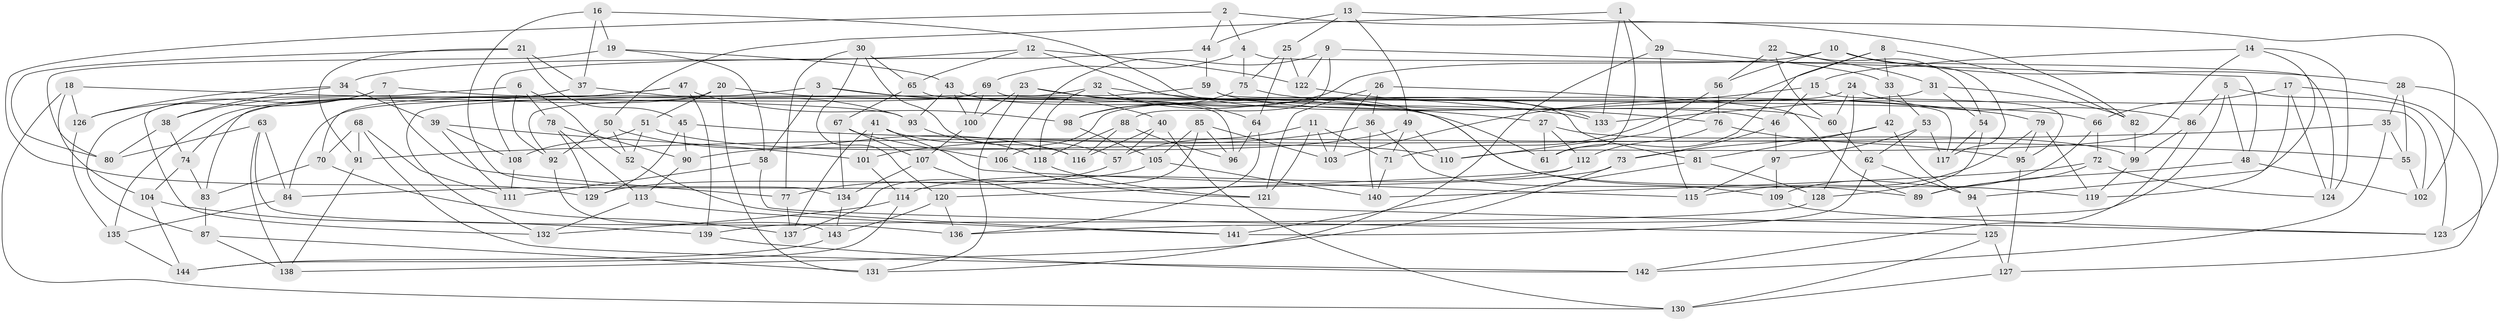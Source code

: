 // coarse degree distribution, {6: 0.6022727272727273, 4: 0.32954545454545453, 3: 0.03409090909090909, 5: 0.03409090909090909}
// Generated by graph-tools (version 1.1) at 2025/52/02/27/25 19:52:29]
// undirected, 144 vertices, 288 edges
graph export_dot {
graph [start="1"]
  node [color=gray90,style=filled];
  1;
  2;
  3;
  4;
  5;
  6;
  7;
  8;
  9;
  10;
  11;
  12;
  13;
  14;
  15;
  16;
  17;
  18;
  19;
  20;
  21;
  22;
  23;
  24;
  25;
  26;
  27;
  28;
  29;
  30;
  31;
  32;
  33;
  34;
  35;
  36;
  37;
  38;
  39;
  40;
  41;
  42;
  43;
  44;
  45;
  46;
  47;
  48;
  49;
  50;
  51;
  52;
  53;
  54;
  55;
  56;
  57;
  58;
  59;
  60;
  61;
  62;
  63;
  64;
  65;
  66;
  67;
  68;
  69;
  70;
  71;
  72;
  73;
  74;
  75;
  76;
  77;
  78;
  79;
  80;
  81;
  82;
  83;
  84;
  85;
  86;
  87;
  88;
  89;
  90;
  91;
  92;
  93;
  94;
  95;
  96;
  97;
  98;
  99;
  100;
  101;
  102;
  103;
  104;
  105;
  106;
  107;
  108;
  109;
  110;
  111;
  112;
  113;
  114;
  115;
  116;
  117;
  118;
  119;
  120;
  121;
  122;
  123;
  124;
  125;
  126;
  127;
  128;
  129;
  130;
  131;
  132;
  133;
  134;
  135;
  136;
  137;
  138;
  139;
  140;
  141;
  142;
  143;
  144;
  1 -- 50;
  1 -- 133;
  1 -- 61;
  1 -- 29;
  2 -- 4;
  2 -- 82;
  2 -- 129;
  2 -- 44;
  3 -- 133;
  3 -- 58;
  3 -- 40;
  3 -- 70;
  4 -- 75;
  4 -- 124;
  4 -- 69;
  5 -- 48;
  5 -- 123;
  5 -- 86;
  5 -- 136;
  6 -- 78;
  6 -- 92;
  6 -- 132;
  6 -- 52;
  7 -- 87;
  7 -- 66;
  7 -- 77;
  7 -- 126;
  8 -- 82;
  8 -- 61;
  8 -- 33;
  8 -- 110;
  9 -- 106;
  9 -- 122;
  9 -- 48;
  9 -- 88;
  10 -- 98;
  10 -- 56;
  10 -- 117;
  10 -- 28;
  11 -- 71;
  11 -- 57;
  11 -- 121;
  11 -- 103;
  12 -- 122;
  12 -- 34;
  12 -- 81;
  12 -- 65;
  13 -- 49;
  13 -- 102;
  13 -- 44;
  13 -- 25;
  14 -- 124;
  14 -- 15;
  14 -- 110;
  14 -- 94;
  15 -- 95;
  15 -- 46;
  15 -- 103;
  16 -- 46;
  16 -- 37;
  16 -- 19;
  16 -- 134;
  17 -- 127;
  17 -- 124;
  17 -- 66;
  17 -- 119;
  18 -- 93;
  18 -- 126;
  18 -- 104;
  18 -- 130;
  19 -- 80;
  19 -- 43;
  19 -- 58;
  20 -- 51;
  20 -- 131;
  20 -- 74;
  20 -- 61;
  21 -- 80;
  21 -- 37;
  21 -- 45;
  21 -- 91;
  22 -- 56;
  22 -- 31;
  22 -- 60;
  22 -- 54;
  23 -- 131;
  23 -- 64;
  23 -- 27;
  23 -- 100;
  24 -- 86;
  24 -- 60;
  24 -- 106;
  24 -- 128;
  25 -- 75;
  25 -- 64;
  25 -- 122;
  26 -- 36;
  26 -- 121;
  26 -- 89;
  26 -- 103;
  27 -- 61;
  27 -- 99;
  27 -- 112;
  28 -- 55;
  28 -- 35;
  28 -- 123;
  29 -- 115;
  29 -- 131;
  29 -- 33;
  30 -- 120;
  30 -- 116;
  30 -- 65;
  30 -- 77;
  31 -- 82;
  31 -- 133;
  31 -- 54;
  32 -- 118;
  32 -- 132;
  32 -- 76;
  32 -- 89;
  33 -- 53;
  33 -- 42;
  34 -- 126;
  34 -- 39;
  34 -- 38;
  35 -- 142;
  35 -- 91;
  35 -- 55;
  36 -- 109;
  36 -- 101;
  36 -- 140;
  37 -- 38;
  37 -- 93;
  38 -- 80;
  38 -- 74;
  39 -- 108;
  39 -- 101;
  39 -- 111;
  40 -- 57;
  40 -- 130;
  40 -- 116;
  41 -- 57;
  41 -- 137;
  41 -- 101;
  41 -- 115;
  42 -- 94;
  42 -- 73;
  42 -- 81;
  43 -- 93;
  43 -- 119;
  43 -- 100;
  44 -- 108;
  44 -- 59;
  45 -- 55;
  45 -- 129;
  45 -- 90;
  46 -- 97;
  46 -- 73;
  47 -- 83;
  47 -- 135;
  47 -- 139;
  47 -- 98;
  48 -- 102;
  48 -- 89;
  49 -- 71;
  49 -- 110;
  49 -- 90;
  50 -- 52;
  50 -- 116;
  50 -- 92;
  51 -- 110;
  51 -- 52;
  51 -- 108;
  52 -- 141;
  53 -- 117;
  53 -- 97;
  53 -- 62;
  54 -- 128;
  54 -- 117;
  55 -- 102;
  56 -- 76;
  56 -- 71;
  57 -- 77;
  58 -- 111;
  58 -- 125;
  59 -- 117;
  59 -- 92;
  59 -- 60;
  60 -- 62;
  62 -- 94;
  62 -- 141;
  63 -- 138;
  63 -- 84;
  63 -- 80;
  63 -- 136;
  64 -- 96;
  64 -- 136;
  65 -- 67;
  65 -- 96;
  66 -- 109;
  66 -- 72;
  67 -- 106;
  67 -- 107;
  67 -- 134;
  68 -- 91;
  68 -- 111;
  68 -- 70;
  68 -- 142;
  69 -- 102;
  69 -- 84;
  69 -- 100;
  70 -- 137;
  70 -- 83;
  71 -- 140;
  72 -- 89;
  72 -- 124;
  72 -- 140;
  73 -- 138;
  73 -- 84;
  74 -- 104;
  74 -- 83;
  75 -- 98;
  75 -- 79;
  76 -- 95;
  76 -- 112;
  77 -- 137;
  78 -- 90;
  78 -- 129;
  78 -- 113;
  79 -- 95;
  79 -- 115;
  79 -- 119;
  81 -- 128;
  81 -- 141;
  82 -- 99;
  83 -- 87;
  84 -- 135;
  85 -- 105;
  85 -- 137;
  85 -- 96;
  85 -- 103;
  86 -- 99;
  86 -- 142;
  87 -- 138;
  87 -- 131;
  88 -- 118;
  88 -- 116;
  88 -- 96;
  90 -- 113;
  91 -- 138;
  92 -- 143;
  93 -- 118;
  94 -- 125;
  95 -- 127;
  97 -- 109;
  97 -- 115;
  98 -- 105;
  99 -- 119;
  100 -- 107;
  101 -- 114;
  104 -- 139;
  104 -- 144;
  105 -- 140;
  105 -- 129;
  106 -- 121;
  107 -- 123;
  107 -- 134;
  108 -- 111;
  109 -- 123;
  112 -- 120;
  112 -- 114;
  113 -- 141;
  113 -- 132;
  114 -- 144;
  114 -- 132;
  118 -- 121;
  120 -- 143;
  120 -- 136;
  122 -- 133;
  125 -- 127;
  125 -- 130;
  126 -- 135;
  127 -- 130;
  128 -- 139;
  134 -- 143;
  135 -- 144;
  139 -- 142;
  143 -- 144;
}
